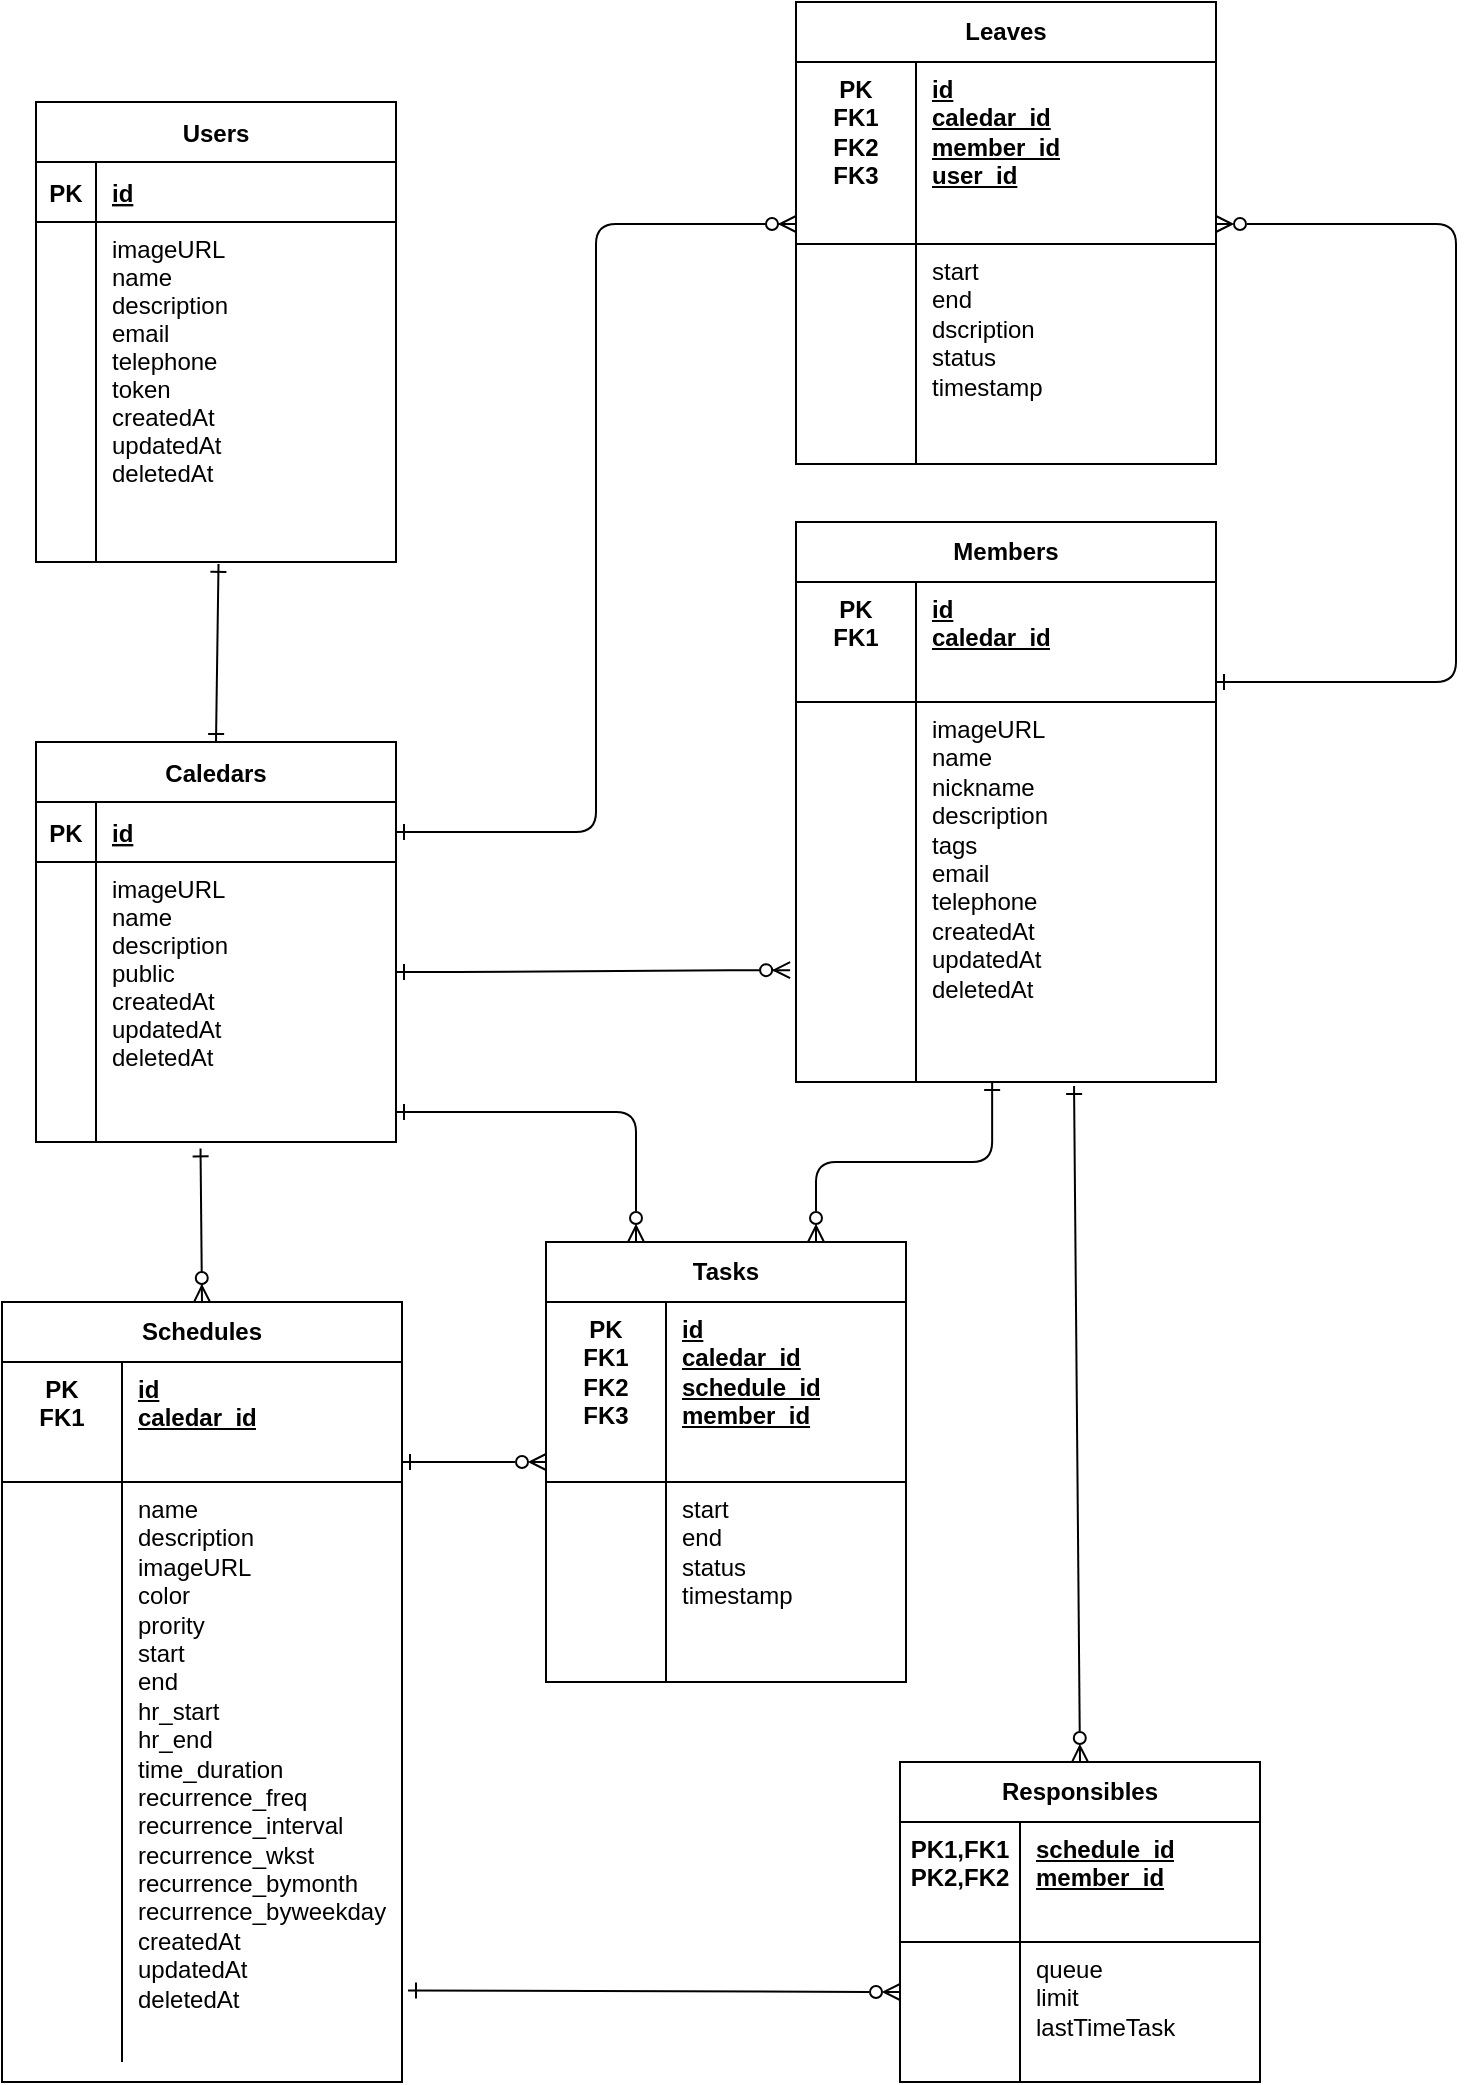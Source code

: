 <mxfile version="24.6.5" type="github">
  <diagram id="R2lEEEUBdFMjLlhIrx00" name="Page-1">
    <mxGraphModel dx="1147" dy="630" grid="1" gridSize="10" guides="1" tooltips="1" connect="1" arrows="1" fold="1" page="1" pageScale="1" pageWidth="850" pageHeight="1100" math="0" shadow="0" extFonts="Permanent Marker^https://fonts.googleapis.com/css?family=Permanent+Marker">
      <root>
        <mxCell id="0" />
        <mxCell id="1" parent="0" />
        <mxCell id="C-vyLk0tnHw3VtMMgP7b-2" value="Users" style="shape=table;startSize=30;container=1;collapsible=1;childLayout=tableLayout;fixedRows=1;rowLines=0;fontStyle=1;align=center;resizeLast=1;" parent="1" vertex="1">
          <mxGeometry x="80" y="61" width="180" height="230" as="geometry" />
        </mxCell>
        <mxCell id="C-vyLk0tnHw3VtMMgP7b-3" value="" style="shape=partialRectangle;collapsible=0;dropTarget=0;pointerEvents=0;fillColor=none;points=[[0,0.5],[1,0.5]];portConstraint=eastwest;top=0;left=0;right=0;bottom=1;" parent="C-vyLk0tnHw3VtMMgP7b-2" vertex="1">
          <mxGeometry y="30" width="180" height="30" as="geometry" />
        </mxCell>
        <mxCell id="C-vyLk0tnHw3VtMMgP7b-4" value="PK" style="shape=partialRectangle;overflow=hidden;connectable=0;fillColor=none;top=0;left=0;bottom=0;right=0;fontStyle=1;" parent="C-vyLk0tnHw3VtMMgP7b-3" vertex="1">
          <mxGeometry width="30" height="30" as="geometry">
            <mxRectangle width="30" height="30" as="alternateBounds" />
          </mxGeometry>
        </mxCell>
        <mxCell id="C-vyLk0tnHw3VtMMgP7b-5" value="id" style="shape=partialRectangle;overflow=hidden;connectable=0;fillColor=none;top=0;left=0;bottom=0;right=0;align=left;spacingLeft=6;fontStyle=5;" parent="C-vyLk0tnHw3VtMMgP7b-3" vertex="1">
          <mxGeometry x="30" width="150" height="30" as="geometry">
            <mxRectangle width="150" height="30" as="alternateBounds" />
          </mxGeometry>
        </mxCell>
        <mxCell id="C-vyLk0tnHw3VtMMgP7b-6" value="" style="shape=partialRectangle;collapsible=0;dropTarget=0;pointerEvents=0;fillColor=none;points=[[0,0.5],[1,0.5]];portConstraint=eastwest;top=0;left=0;right=0;bottom=0;" parent="C-vyLk0tnHw3VtMMgP7b-2" vertex="1">
          <mxGeometry y="60" width="180" height="140" as="geometry" />
        </mxCell>
        <mxCell id="C-vyLk0tnHw3VtMMgP7b-7" value="" style="shape=partialRectangle;overflow=hidden;connectable=0;fillColor=none;top=0;left=0;bottom=0;right=0;" parent="C-vyLk0tnHw3VtMMgP7b-6" vertex="1">
          <mxGeometry width="30" height="140" as="geometry">
            <mxRectangle width="30" height="140" as="alternateBounds" />
          </mxGeometry>
        </mxCell>
        <mxCell id="C-vyLk0tnHw3VtMMgP7b-8" value="imageURL&#xa;name&#xa;description&#xa;email&#xa;telephone&#xa;token&#xa;createdAt&#xa;updatedAt&#xa;deletedAt" style="shape=partialRectangle;overflow=hidden;connectable=0;fillColor=none;top=0;left=0;bottom=0;right=0;align=left;spacingLeft=6;verticalAlign=top;" parent="C-vyLk0tnHw3VtMMgP7b-6" vertex="1">
          <mxGeometry x="30" width="150" height="140" as="geometry">
            <mxRectangle width="150" height="140" as="alternateBounds" />
          </mxGeometry>
        </mxCell>
        <mxCell id="C-vyLk0tnHw3VtMMgP7b-9" value="" style="shape=partialRectangle;collapsible=0;dropTarget=0;pointerEvents=0;fillColor=none;points=[[0,0.5],[1,0.5]];portConstraint=eastwest;top=0;left=0;right=0;bottom=0;" parent="C-vyLk0tnHw3VtMMgP7b-2" vertex="1">
          <mxGeometry y="200" width="180" height="30" as="geometry" />
        </mxCell>
        <mxCell id="C-vyLk0tnHw3VtMMgP7b-10" value="" style="shape=partialRectangle;overflow=hidden;connectable=0;fillColor=none;top=0;left=0;bottom=0;right=0;" parent="C-vyLk0tnHw3VtMMgP7b-9" vertex="1">
          <mxGeometry width="30" height="30" as="geometry">
            <mxRectangle width="30" height="30" as="alternateBounds" />
          </mxGeometry>
        </mxCell>
        <mxCell id="C-vyLk0tnHw3VtMMgP7b-11" value="" style="shape=partialRectangle;overflow=hidden;connectable=0;fillColor=none;top=0;left=0;bottom=0;right=0;align=left;spacingLeft=6;" parent="C-vyLk0tnHw3VtMMgP7b-9" vertex="1">
          <mxGeometry x="30" width="150" height="30" as="geometry">
            <mxRectangle width="150" height="30" as="alternateBounds" />
          </mxGeometry>
        </mxCell>
        <mxCell id="yWt8bWclCdBIX1lsbMuS-52" value="Caledars" style="shape=table;startSize=30;container=1;collapsible=1;childLayout=tableLayout;fixedRows=1;rowLines=0;fontStyle=1;align=center;resizeLast=1;" vertex="1" parent="1">
          <mxGeometry x="80" y="381" width="180" height="200" as="geometry" />
        </mxCell>
        <mxCell id="yWt8bWclCdBIX1lsbMuS-53" value="" style="shape=partialRectangle;collapsible=0;dropTarget=0;pointerEvents=0;fillColor=none;points=[[0,0.5],[1,0.5]];portConstraint=eastwest;top=0;left=0;right=0;bottom=1;" vertex="1" parent="yWt8bWclCdBIX1lsbMuS-52">
          <mxGeometry y="30" width="180" height="30" as="geometry" />
        </mxCell>
        <mxCell id="yWt8bWclCdBIX1lsbMuS-54" value="PK" style="shape=partialRectangle;overflow=hidden;connectable=0;fillColor=none;top=0;left=0;bottom=0;right=0;fontStyle=1;" vertex="1" parent="yWt8bWclCdBIX1lsbMuS-53">
          <mxGeometry width="30" height="30" as="geometry">
            <mxRectangle width="30" height="30" as="alternateBounds" />
          </mxGeometry>
        </mxCell>
        <mxCell id="yWt8bWclCdBIX1lsbMuS-55" value="id" style="shape=partialRectangle;overflow=hidden;connectable=0;fillColor=none;top=0;left=0;bottom=0;right=0;align=left;spacingLeft=6;fontStyle=5;" vertex="1" parent="yWt8bWclCdBIX1lsbMuS-53">
          <mxGeometry x="30" width="150" height="30" as="geometry">
            <mxRectangle width="150" height="30" as="alternateBounds" />
          </mxGeometry>
        </mxCell>
        <mxCell id="yWt8bWclCdBIX1lsbMuS-56" value="" style="shape=partialRectangle;collapsible=0;dropTarget=0;pointerEvents=0;fillColor=none;points=[[0,0.5],[1,0.5]];portConstraint=eastwest;top=0;left=0;right=0;bottom=0;" vertex="1" parent="yWt8bWclCdBIX1lsbMuS-52">
          <mxGeometry y="60" width="180" height="110" as="geometry" />
        </mxCell>
        <mxCell id="yWt8bWclCdBIX1lsbMuS-57" value="" style="shape=partialRectangle;overflow=hidden;connectable=0;fillColor=none;top=0;left=0;bottom=0;right=0;" vertex="1" parent="yWt8bWclCdBIX1lsbMuS-56">
          <mxGeometry width="30" height="110" as="geometry">
            <mxRectangle width="30" height="110" as="alternateBounds" />
          </mxGeometry>
        </mxCell>
        <mxCell id="yWt8bWclCdBIX1lsbMuS-58" value="imageURL&#xa;name&#xa;description&#xa;public&#xa;createdAt&#xa;updatedAt&#xa;deletedAt" style="shape=partialRectangle;overflow=hidden;connectable=0;fillColor=none;top=0;left=0;bottom=0;right=0;align=left;spacingLeft=6;verticalAlign=top;" vertex="1" parent="yWt8bWclCdBIX1lsbMuS-56">
          <mxGeometry x="30" width="150" height="110" as="geometry">
            <mxRectangle width="150" height="110" as="alternateBounds" />
          </mxGeometry>
        </mxCell>
        <mxCell id="yWt8bWclCdBIX1lsbMuS-59" value="" style="shape=partialRectangle;collapsible=0;dropTarget=0;pointerEvents=0;fillColor=none;points=[[0,0.5],[1,0.5]];portConstraint=eastwest;top=0;left=0;right=0;bottom=0;" vertex="1" parent="yWt8bWclCdBIX1lsbMuS-52">
          <mxGeometry y="170" width="180" height="30" as="geometry" />
        </mxCell>
        <mxCell id="yWt8bWclCdBIX1lsbMuS-60" value="" style="shape=partialRectangle;overflow=hidden;connectable=0;fillColor=none;top=0;left=0;bottom=0;right=0;" vertex="1" parent="yWt8bWclCdBIX1lsbMuS-59">
          <mxGeometry width="30" height="30" as="geometry">
            <mxRectangle width="30" height="30" as="alternateBounds" />
          </mxGeometry>
        </mxCell>
        <mxCell id="yWt8bWclCdBIX1lsbMuS-61" value="" style="shape=partialRectangle;overflow=hidden;connectable=0;fillColor=none;top=0;left=0;bottom=0;right=0;align=left;spacingLeft=6;" vertex="1" parent="yWt8bWclCdBIX1lsbMuS-59">
          <mxGeometry x="30" width="150" height="30" as="geometry">
            <mxRectangle width="150" height="30" as="alternateBounds" />
          </mxGeometry>
        </mxCell>
        <mxCell id="yWt8bWclCdBIX1lsbMuS-72" value="Members" style="shape=table;startSize=30;container=1;collapsible=1;childLayout=tableLayout;fixedRows=1;rowLines=0;fontStyle=1;align=center;resizeLast=1;html=1;whiteSpace=wrap;" vertex="1" parent="1">
          <mxGeometry x="460" y="271" width="210" height="280" as="geometry" />
        </mxCell>
        <mxCell id="yWt8bWclCdBIX1lsbMuS-73" value="" style="shape=tableRow;horizontal=0;startSize=0;swimlaneHead=0;swimlaneBody=0;fillColor=none;collapsible=0;dropTarget=0;points=[[0,0.5],[1,0.5]];portConstraint=eastwest;top=0;left=0;right=0;bottom=0;html=1;" vertex="1" parent="yWt8bWclCdBIX1lsbMuS-72">
          <mxGeometry y="30" width="210" height="40" as="geometry" />
        </mxCell>
        <mxCell id="yWt8bWclCdBIX1lsbMuS-74" value="PK&lt;div&gt;FK1&lt;/div&gt;" style="shape=partialRectangle;connectable=0;fillColor=none;top=0;left=0;bottom=0;right=0;fontStyle=1;overflow=hidden;html=1;whiteSpace=wrap;verticalAlign=top;" vertex="1" parent="yWt8bWclCdBIX1lsbMuS-73">
          <mxGeometry width="60" height="40" as="geometry">
            <mxRectangle width="60" height="40" as="alternateBounds" />
          </mxGeometry>
        </mxCell>
        <mxCell id="yWt8bWclCdBIX1lsbMuS-75" value="id&lt;div&gt;caledar_id&lt;/div&gt;" style="shape=partialRectangle;connectable=0;fillColor=none;top=0;left=0;bottom=0;right=0;align=left;spacingLeft=6;fontStyle=5;overflow=hidden;html=1;whiteSpace=wrap;verticalAlign=top;" vertex="1" parent="yWt8bWclCdBIX1lsbMuS-73">
          <mxGeometry x="60" width="150" height="40" as="geometry">
            <mxRectangle width="150" height="40" as="alternateBounds" />
          </mxGeometry>
        </mxCell>
        <mxCell id="yWt8bWclCdBIX1lsbMuS-76" value="" style="shape=tableRow;horizontal=0;startSize=0;swimlaneHead=0;swimlaneBody=0;fillColor=none;collapsible=0;dropTarget=0;points=[[0,0.5],[1,0.5]];portConstraint=eastwest;top=0;left=0;right=0;bottom=1;html=1;" vertex="1" parent="yWt8bWclCdBIX1lsbMuS-72">
          <mxGeometry y="70" width="210" height="20" as="geometry" />
        </mxCell>
        <mxCell id="yWt8bWclCdBIX1lsbMuS-77" value="" style="shape=partialRectangle;connectable=0;fillColor=none;top=0;left=0;bottom=0;right=0;fontStyle=1;overflow=hidden;html=1;whiteSpace=wrap;" vertex="1" parent="yWt8bWclCdBIX1lsbMuS-76">
          <mxGeometry width="60" height="20" as="geometry">
            <mxRectangle width="60" height="20" as="alternateBounds" />
          </mxGeometry>
        </mxCell>
        <mxCell id="yWt8bWclCdBIX1lsbMuS-78" value="" style="shape=partialRectangle;connectable=0;fillColor=none;top=0;left=0;bottom=0;right=0;align=left;spacingLeft=6;fontStyle=5;overflow=hidden;html=1;whiteSpace=wrap;" vertex="1" parent="yWt8bWclCdBIX1lsbMuS-76">
          <mxGeometry x="60" width="150" height="20" as="geometry">
            <mxRectangle width="150" height="20" as="alternateBounds" />
          </mxGeometry>
        </mxCell>
        <mxCell id="yWt8bWclCdBIX1lsbMuS-79" value="" style="shape=tableRow;horizontal=0;startSize=0;swimlaneHead=0;swimlaneBody=0;fillColor=none;collapsible=0;dropTarget=0;points=[[0,0.5],[1,0.5]];portConstraint=eastwest;top=0;left=0;right=0;bottom=0;html=1;" vertex="1" parent="yWt8bWclCdBIX1lsbMuS-72">
          <mxGeometry y="90" width="210" height="160" as="geometry" />
        </mxCell>
        <mxCell id="yWt8bWclCdBIX1lsbMuS-80" value="" style="shape=partialRectangle;connectable=0;fillColor=none;top=0;left=0;bottom=0;right=0;editable=1;overflow=hidden;html=1;whiteSpace=wrap;" vertex="1" parent="yWt8bWclCdBIX1lsbMuS-79">
          <mxGeometry width="60" height="160" as="geometry">
            <mxRectangle width="60" height="160" as="alternateBounds" />
          </mxGeometry>
        </mxCell>
        <mxCell id="yWt8bWclCdBIX1lsbMuS-81" value="imageURL&lt;br style=&quot;padding: 0px; margin: 0px;&quot;&gt;name&lt;div&gt;nickname&lt;br style=&quot;padding: 0px; margin: 0px;&quot;&gt;description&lt;/div&gt;&lt;div&gt;tags&lt;br style=&quot;padding: 0px; margin: 0px;&quot;&gt;email&lt;br style=&quot;padding: 0px; margin: 0px;&quot;&gt;telephone&lt;/div&gt;&lt;div&gt;&lt;span style=&quot;text-wrap-mode: nowrap;&quot;&gt;createdAt&lt;/span&gt;&lt;br style=&quot;padding: 0px; margin: 0px; text-wrap-mode: nowrap;&quot;&gt;&lt;span style=&quot;text-wrap-mode: nowrap;&quot;&gt;updatedAt&lt;/span&gt;&lt;br style=&quot;padding: 0px; margin: 0px; text-wrap-mode: nowrap;&quot;&gt;&lt;span style=&quot;text-wrap-mode: nowrap;&quot;&gt;deletedAt&lt;/span&gt;&lt;/div&gt;" style="shape=partialRectangle;connectable=0;fillColor=none;top=0;left=0;bottom=0;right=0;align=left;spacingLeft=6;overflow=hidden;html=1;whiteSpace=wrap;verticalAlign=top;" vertex="1" parent="yWt8bWclCdBIX1lsbMuS-79">
          <mxGeometry x="60" width="150" height="160" as="geometry">
            <mxRectangle width="150" height="160" as="alternateBounds" />
          </mxGeometry>
        </mxCell>
        <mxCell id="yWt8bWclCdBIX1lsbMuS-82" value="" style="shape=tableRow;horizontal=0;startSize=0;swimlaneHead=0;swimlaneBody=0;fillColor=none;collapsible=0;dropTarget=0;points=[[0,0.5],[1,0.5]];portConstraint=eastwest;top=0;left=0;right=0;bottom=0;html=1;" vertex="1" parent="yWt8bWclCdBIX1lsbMuS-72">
          <mxGeometry y="250" width="210" height="30" as="geometry" />
        </mxCell>
        <mxCell id="yWt8bWclCdBIX1lsbMuS-83" value="" style="shape=partialRectangle;connectable=0;fillColor=none;top=0;left=0;bottom=0;right=0;editable=1;overflow=hidden;html=1;whiteSpace=wrap;" vertex="1" parent="yWt8bWclCdBIX1lsbMuS-82">
          <mxGeometry width="60" height="30" as="geometry">
            <mxRectangle width="60" height="30" as="alternateBounds" />
          </mxGeometry>
        </mxCell>
        <mxCell id="yWt8bWclCdBIX1lsbMuS-84" value="" style="shape=partialRectangle;connectable=0;fillColor=none;top=0;left=0;bottom=0;right=0;align=left;spacingLeft=6;overflow=hidden;html=1;whiteSpace=wrap;" vertex="1" parent="yWt8bWclCdBIX1lsbMuS-82">
          <mxGeometry x="60" width="150" height="30" as="geometry">
            <mxRectangle width="150" height="30" as="alternateBounds" />
          </mxGeometry>
        </mxCell>
        <mxCell id="yWt8bWclCdBIX1lsbMuS-85" value="Leaves" style="shape=table;startSize=30;container=1;collapsible=1;childLayout=tableLayout;fixedRows=1;rowLines=0;fontStyle=1;align=center;resizeLast=1;html=1;whiteSpace=wrap;" vertex="1" parent="1">
          <mxGeometry x="460" y="11" width="210" height="231.0" as="geometry" />
        </mxCell>
        <mxCell id="yWt8bWclCdBIX1lsbMuS-86" value="" style="shape=tableRow;horizontal=0;startSize=0;swimlaneHead=0;swimlaneBody=0;fillColor=none;collapsible=0;dropTarget=0;points=[[0,0.5],[1,0.5]];portConstraint=eastwest;top=0;left=0;right=0;bottom=0;html=1;" vertex="1" parent="yWt8bWclCdBIX1lsbMuS-85">
          <mxGeometry y="30" width="210" height="71" as="geometry" />
        </mxCell>
        <mxCell id="yWt8bWclCdBIX1lsbMuS-87" value="PK&lt;div&gt;FK1&lt;/div&gt;&lt;div&gt;FK2&lt;/div&gt;&lt;div&gt;FK3&lt;/div&gt;" style="shape=partialRectangle;connectable=0;fillColor=none;top=0;left=0;bottom=0;right=0;fontStyle=1;overflow=hidden;html=1;whiteSpace=wrap;verticalAlign=top;" vertex="1" parent="yWt8bWclCdBIX1lsbMuS-86">
          <mxGeometry width="60" height="71" as="geometry">
            <mxRectangle width="60" height="71" as="alternateBounds" />
          </mxGeometry>
        </mxCell>
        <mxCell id="yWt8bWclCdBIX1lsbMuS-88" value="id&lt;div&gt;caledar_id&lt;/div&gt;&lt;div&gt;member_id&lt;/div&gt;&lt;div&gt;user_id&lt;/div&gt;" style="shape=partialRectangle;connectable=0;fillColor=none;top=0;left=0;bottom=0;right=0;align=left;spacingLeft=6;fontStyle=5;overflow=hidden;html=1;whiteSpace=wrap;verticalAlign=top;" vertex="1" parent="yWt8bWclCdBIX1lsbMuS-86">
          <mxGeometry x="60" width="150" height="71" as="geometry">
            <mxRectangle width="150" height="71" as="alternateBounds" />
          </mxGeometry>
        </mxCell>
        <mxCell id="yWt8bWclCdBIX1lsbMuS-89" value="" style="shape=tableRow;horizontal=0;startSize=0;swimlaneHead=0;swimlaneBody=0;fillColor=none;collapsible=0;dropTarget=0;points=[[0,0.5],[1,0.5]];portConstraint=eastwest;top=0;left=0;right=0;bottom=1;html=1;" vertex="1" parent="yWt8bWclCdBIX1lsbMuS-85">
          <mxGeometry y="101" width="210" height="20" as="geometry" />
        </mxCell>
        <mxCell id="yWt8bWclCdBIX1lsbMuS-90" value="" style="shape=partialRectangle;connectable=0;fillColor=none;top=0;left=0;bottom=0;right=0;fontStyle=1;overflow=hidden;html=1;whiteSpace=wrap;" vertex="1" parent="yWt8bWclCdBIX1lsbMuS-89">
          <mxGeometry width="60" height="20" as="geometry">
            <mxRectangle width="60" height="20" as="alternateBounds" />
          </mxGeometry>
        </mxCell>
        <mxCell id="yWt8bWclCdBIX1lsbMuS-91" value="" style="shape=partialRectangle;connectable=0;fillColor=none;top=0;left=0;bottom=0;right=0;align=left;spacingLeft=6;fontStyle=5;overflow=hidden;html=1;whiteSpace=wrap;" vertex="1" parent="yWt8bWclCdBIX1lsbMuS-89">
          <mxGeometry x="60" width="150" height="20" as="geometry">
            <mxRectangle width="150" height="20" as="alternateBounds" />
          </mxGeometry>
        </mxCell>
        <mxCell id="yWt8bWclCdBIX1lsbMuS-92" value="" style="shape=tableRow;horizontal=0;startSize=0;swimlaneHead=0;swimlaneBody=0;fillColor=none;collapsible=0;dropTarget=0;points=[[0,0.5],[1,0.5]];portConstraint=eastwest;top=0;left=0;right=0;bottom=0;html=1;" vertex="1" parent="yWt8bWclCdBIX1lsbMuS-85">
          <mxGeometry y="121" width="210" height="80" as="geometry" />
        </mxCell>
        <mxCell id="yWt8bWclCdBIX1lsbMuS-93" value="" style="shape=partialRectangle;connectable=0;fillColor=none;top=0;left=0;bottom=0;right=0;editable=1;overflow=hidden;html=1;whiteSpace=wrap;" vertex="1" parent="yWt8bWclCdBIX1lsbMuS-92">
          <mxGeometry width="60" height="80" as="geometry">
            <mxRectangle width="60" height="80" as="alternateBounds" />
          </mxGeometry>
        </mxCell>
        <mxCell id="yWt8bWclCdBIX1lsbMuS-94" value="start&lt;div&gt;end&lt;/div&gt;&lt;div&gt;dscription&lt;/div&gt;&lt;div&gt;status&lt;/div&gt;&lt;div&gt;timestamp&lt;/div&gt;" style="shape=partialRectangle;connectable=0;fillColor=none;top=0;left=0;bottom=0;right=0;align=left;spacingLeft=6;overflow=hidden;html=1;whiteSpace=wrap;verticalAlign=top;" vertex="1" parent="yWt8bWclCdBIX1lsbMuS-92">
          <mxGeometry x="60" width="150" height="80" as="geometry">
            <mxRectangle width="150" height="80" as="alternateBounds" />
          </mxGeometry>
        </mxCell>
        <mxCell id="yWt8bWclCdBIX1lsbMuS-95" value="" style="shape=tableRow;horizontal=0;startSize=0;swimlaneHead=0;swimlaneBody=0;fillColor=none;collapsible=0;dropTarget=0;points=[[0,0.5],[1,0.5]];portConstraint=eastwest;top=0;left=0;right=0;bottom=0;html=1;" vertex="1" parent="yWt8bWclCdBIX1lsbMuS-85">
          <mxGeometry y="201" width="210" height="30" as="geometry" />
        </mxCell>
        <mxCell id="yWt8bWclCdBIX1lsbMuS-96" value="" style="shape=partialRectangle;connectable=0;fillColor=none;top=0;left=0;bottom=0;right=0;editable=1;overflow=hidden;html=1;whiteSpace=wrap;" vertex="1" parent="yWt8bWclCdBIX1lsbMuS-95">
          <mxGeometry width="60" height="30" as="geometry">
            <mxRectangle width="60" height="30" as="alternateBounds" />
          </mxGeometry>
        </mxCell>
        <mxCell id="yWt8bWclCdBIX1lsbMuS-97" value="" style="shape=partialRectangle;connectable=0;fillColor=none;top=0;left=0;bottom=0;right=0;align=left;spacingLeft=6;overflow=hidden;html=1;whiteSpace=wrap;" vertex="1" parent="yWt8bWclCdBIX1lsbMuS-95">
          <mxGeometry x="60" width="150" height="30" as="geometry">
            <mxRectangle width="150" height="30" as="alternateBounds" />
          </mxGeometry>
        </mxCell>
        <mxCell id="yWt8bWclCdBIX1lsbMuS-98" value="Schedules" style="shape=table;startSize=30;container=1;collapsible=1;childLayout=tableLayout;fixedRows=1;rowLines=0;fontStyle=1;align=center;resizeLast=1;html=1;whiteSpace=wrap;" vertex="1" parent="1">
          <mxGeometry x="63" y="661" width="200" height="390" as="geometry" />
        </mxCell>
        <mxCell id="yWt8bWclCdBIX1lsbMuS-99" value="" style="shape=tableRow;horizontal=0;startSize=0;swimlaneHead=0;swimlaneBody=0;fillColor=none;collapsible=0;dropTarget=0;points=[[0,0.5],[1,0.5]];portConstraint=eastwest;top=0;left=0;right=0;bottom=0;html=1;" vertex="1" parent="yWt8bWclCdBIX1lsbMuS-98">
          <mxGeometry y="30" width="200" height="40" as="geometry" />
        </mxCell>
        <mxCell id="yWt8bWclCdBIX1lsbMuS-100" value="PK&lt;div&gt;FK1&lt;/div&gt;" style="shape=partialRectangle;connectable=0;fillColor=none;top=0;left=0;bottom=0;right=0;fontStyle=1;overflow=hidden;html=1;whiteSpace=wrap;verticalAlign=top;" vertex="1" parent="yWt8bWclCdBIX1lsbMuS-99">
          <mxGeometry width="60" height="40" as="geometry">
            <mxRectangle width="60" height="40" as="alternateBounds" />
          </mxGeometry>
        </mxCell>
        <mxCell id="yWt8bWclCdBIX1lsbMuS-101" value="id&lt;div&gt;caledar_id&lt;/div&gt;" style="shape=partialRectangle;connectable=0;fillColor=none;top=0;left=0;bottom=0;right=0;align=left;spacingLeft=6;fontStyle=5;overflow=hidden;html=1;whiteSpace=wrap;verticalAlign=top;" vertex="1" parent="yWt8bWclCdBIX1lsbMuS-99">
          <mxGeometry x="60" width="140" height="40" as="geometry">
            <mxRectangle width="140" height="40" as="alternateBounds" />
          </mxGeometry>
        </mxCell>
        <mxCell id="yWt8bWclCdBIX1lsbMuS-102" value="" style="shape=tableRow;horizontal=0;startSize=0;swimlaneHead=0;swimlaneBody=0;fillColor=none;collapsible=0;dropTarget=0;points=[[0,0.5],[1,0.5]];portConstraint=eastwest;top=0;left=0;right=0;bottom=1;html=1;" vertex="1" parent="yWt8bWclCdBIX1lsbMuS-98">
          <mxGeometry y="70" width="200" height="20" as="geometry" />
        </mxCell>
        <mxCell id="yWt8bWclCdBIX1lsbMuS-103" value="" style="shape=partialRectangle;connectable=0;fillColor=none;top=0;left=0;bottom=0;right=0;fontStyle=1;overflow=hidden;html=1;whiteSpace=wrap;" vertex="1" parent="yWt8bWclCdBIX1lsbMuS-102">
          <mxGeometry width="60" height="20" as="geometry">
            <mxRectangle width="60" height="20" as="alternateBounds" />
          </mxGeometry>
        </mxCell>
        <mxCell id="yWt8bWclCdBIX1lsbMuS-104" value="" style="shape=partialRectangle;connectable=0;fillColor=none;top=0;left=0;bottom=0;right=0;align=left;spacingLeft=6;fontStyle=5;overflow=hidden;html=1;whiteSpace=wrap;" vertex="1" parent="yWt8bWclCdBIX1lsbMuS-102">
          <mxGeometry x="60" width="140" height="20" as="geometry">
            <mxRectangle width="140" height="20" as="alternateBounds" />
          </mxGeometry>
        </mxCell>
        <mxCell id="yWt8bWclCdBIX1lsbMuS-105" value="" style="shape=tableRow;horizontal=0;startSize=0;swimlaneHead=0;swimlaneBody=0;fillColor=none;collapsible=0;dropTarget=0;points=[[0,0.5],[1,0.5]];portConstraint=eastwest;top=0;left=0;right=0;bottom=0;html=1;" vertex="1" parent="yWt8bWclCdBIX1lsbMuS-98">
          <mxGeometry y="90" width="200" height="260" as="geometry" />
        </mxCell>
        <mxCell id="yWt8bWclCdBIX1lsbMuS-106" value="" style="shape=partialRectangle;connectable=0;fillColor=none;top=0;left=0;bottom=0;right=0;editable=1;overflow=hidden;html=1;whiteSpace=wrap;" vertex="1" parent="yWt8bWclCdBIX1lsbMuS-105">
          <mxGeometry width="60" height="260" as="geometry">
            <mxRectangle width="60" height="260" as="alternateBounds" />
          </mxGeometry>
        </mxCell>
        <mxCell id="yWt8bWclCdBIX1lsbMuS-107" value="name&lt;div&gt;description&lt;/div&gt;&lt;div&gt;imageURL&lt;/div&gt;&lt;div&gt;color&lt;/div&gt;&lt;div&gt;prority&lt;/div&gt;&lt;div&gt;start&lt;/div&gt;&lt;div&gt;end&lt;/div&gt;&lt;div&gt;hr_start&lt;/div&gt;&lt;div&gt;hr_end&lt;/div&gt;&lt;div&gt;time_duration&lt;/div&gt;&lt;div&gt;recurrence_freq&lt;/div&gt;&lt;div&gt;recurrence_interval&lt;/div&gt;&lt;div&gt;recurrence_wkst&lt;/div&gt;&lt;div&gt;recurrence_bymonth&lt;/div&gt;&lt;div&gt;recurrence_byweekday&lt;/div&gt;&lt;div&gt;&lt;span style=&quot;text-wrap-mode: nowrap;&quot;&gt;createdAt&lt;/span&gt;&lt;br style=&quot;padding: 0px; margin: 0px; text-wrap-mode: nowrap;&quot;&gt;&lt;span style=&quot;text-wrap-mode: nowrap;&quot;&gt;updatedAt&lt;/span&gt;&lt;br style=&quot;padding: 0px; margin: 0px; text-wrap-mode: nowrap;&quot;&gt;&lt;span style=&quot;text-wrap-mode: nowrap;&quot;&gt;deletedAt&lt;/span&gt;&lt;/div&gt;" style="shape=partialRectangle;connectable=0;fillColor=none;top=0;left=0;bottom=0;right=0;align=left;spacingLeft=6;overflow=hidden;html=1;whiteSpace=wrap;verticalAlign=top;" vertex="1" parent="yWt8bWclCdBIX1lsbMuS-105">
          <mxGeometry x="60" width="140" height="260" as="geometry">
            <mxRectangle width="140" height="260" as="alternateBounds" />
          </mxGeometry>
        </mxCell>
        <mxCell id="yWt8bWclCdBIX1lsbMuS-108" value="" style="shape=tableRow;horizontal=0;startSize=0;swimlaneHead=0;swimlaneBody=0;fillColor=none;collapsible=0;dropTarget=0;points=[[0,0.5],[1,0.5]];portConstraint=eastwest;top=0;left=0;right=0;bottom=0;html=1;" vertex="1" parent="yWt8bWclCdBIX1lsbMuS-98">
          <mxGeometry y="350" width="200" height="30" as="geometry" />
        </mxCell>
        <mxCell id="yWt8bWclCdBIX1lsbMuS-109" value="" style="shape=partialRectangle;connectable=0;fillColor=none;top=0;left=0;bottom=0;right=0;editable=1;overflow=hidden;html=1;whiteSpace=wrap;" vertex="1" parent="yWt8bWclCdBIX1lsbMuS-108">
          <mxGeometry width="60" height="30" as="geometry">
            <mxRectangle width="60" height="30" as="alternateBounds" />
          </mxGeometry>
        </mxCell>
        <mxCell id="yWt8bWclCdBIX1lsbMuS-110" value="" style="shape=partialRectangle;connectable=0;fillColor=none;top=0;left=0;bottom=0;right=0;align=left;spacingLeft=6;overflow=hidden;html=1;whiteSpace=wrap;" vertex="1" parent="yWt8bWclCdBIX1lsbMuS-108">
          <mxGeometry x="60" width="140" height="30" as="geometry">
            <mxRectangle width="140" height="30" as="alternateBounds" />
          </mxGeometry>
        </mxCell>
        <mxCell id="yWt8bWclCdBIX1lsbMuS-159" style="edgeStyle=elbowEdgeStyle;rounded=1;orthogonalLoop=1;jettySize=auto;html=1;exitX=0.75;exitY=0;exitDx=0;exitDy=0;endArrow=ERone;endFill=0;startArrow=ERzeroToMany;startFill=0;elbow=vertical;entryX=0.467;entryY=1;entryDx=0;entryDy=0;entryPerimeter=0;" edge="1" parent="1" source="yWt8bWclCdBIX1lsbMuS-111" target="yWt8bWclCdBIX1lsbMuS-82">
          <mxGeometry relative="1" as="geometry">
            <mxPoint x="560" y="581" as="targetPoint" />
          </mxGeometry>
        </mxCell>
        <mxCell id="yWt8bWclCdBIX1lsbMuS-161" style="edgeStyle=orthogonalEdgeStyle;rounded=1;orthogonalLoop=1;jettySize=auto;html=1;exitX=0.25;exitY=0;exitDx=0;exitDy=0;entryX=1;entryY=0.5;entryDx=0;entryDy=0;curved=0;endArrow=ERone;endFill=0;startArrow=ERzeroToMany;startFill=0;" edge="1" parent="1" source="yWt8bWclCdBIX1lsbMuS-111" target="yWt8bWclCdBIX1lsbMuS-59">
          <mxGeometry relative="1" as="geometry" />
        </mxCell>
        <mxCell id="yWt8bWclCdBIX1lsbMuS-111" value="Tasks" style="shape=table;startSize=30;container=1;collapsible=1;childLayout=tableLayout;fixedRows=1;rowLines=0;fontStyle=1;align=center;resizeLast=1;html=1;whiteSpace=wrap;" vertex="1" parent="1">
          <mxGeometry x="335" y="631" width="180" height="220" as="geometry" />
        </mxCell>
        <mxCell id="yWt8bWclCdBIX1lsbMuS-112" value="" style="shape=tableRow;horizontal=0;startSize=0;swimlaneHead=0;swimlaneBody=0;fillColor=none;collapsible=0;dropTarget=0;points=[[0,0.5],[1,0.5]];portConstraint=eastwest;top=0;left=0;right=0;bottom=0;html=1;" vertex="1" parent="yWt8bWclCdBIX1lsbMuS-111">
          <mxGeometry y="30" width="180" height="70" as="geometry" />
        </mxCell>
        <mxCell id="yWt8bWclCdBIX1lsbMuS-113" value="PK&lt;div&gt;&lt;span style=&quot;background-color: initial;&quot;&gt;FK1&lt;/span&gt;&lt;/div&gt;&lt;div&gt;&lt;span style=&quot;background-color: initial;&quot;&gt;FK2&lt;/span&gt;&lt;/div&gt;&lt;div&gt;&lt;span style=&quot;background-color: initial;&quot;&gt;FK3&lt;/span&gt;&lt;/div&gt;" style="shape=partialRectangle;connectable=0;fillColor=none;top=0;left=0;bottom=0;right=0;fontStyle=1;overflow=hidden;html=1;whiteSpace=wrap;verticalAlign=top;" vertex="1" parent="yWt8bWclCdBIX1lsbMuS-112">
          <mxGeometry width="60" height="70" as="geometry">
            <mxRectangle width="60" height="70" as="alternateBounds" />
          </mxGeometry>
        </mxCell>
        <mxCell id="yWt8bWclCdBIX1lsbMuS-114" value="id&lt;div&gt;caledar_id&lt;/div&gt;&lt;div&gt;schedule_id&lt;/div&gt;&lt;div&gt;member_id&lt;/div&gt;" style="shape=partialRectangle;connectable=0;fillColor=none;top=0;left=0;bottom=0;right=0;align=left;spacingLeft=6;fontStyle=5;overflow=hidden;html=1;whiteSpace=wrap;verticalAlign=top;" vertex="1" parent="yWt8bWclCdBIX1lsbMuS-112">
          <mxGeometry x="60" width="120" height="70" as="geometry">
            <mxRectangle width="120" height="70" as="alternateBounds" />
          </mxGeometry>
        </mxCell>
        <mxCell id="yWt8bWclCdBIX1lsbMuS-115" value="" style="shape=tableRow;horizontal=0;startSize=0;swimlaneHead=0;swimlaneBody=0;fillColor=none;collapsible=0;dropTarget=0;points=[[0,0.5],[1,0.5]];portConstraint=eastwest;top=0;left=0;right=0;bottom=1;html=1;" vertex="1" parent="yWt8bWclCdBIX1lsbMuS-111">
          <mxGeometry y="100" width="180" height="20" as="geometry" />
        </mxCell>
        <mxCell id="yWt8bWclCdBIX1lsbMuS-116" value="" style="shape=partialRectangle;connectable=0;fillColor=none;top=0;left=0;bottom=0;right=0;fontStyle=1;overflow=hidden;html=1;whiteSpace=wrap;" vertex="1" parent="yWt8bWclCdBIX1lsbMuS-115">
          <mxGeometry width="60" height="20" as="geometry">
            <mxRectangle width="60" height="20" as="alternateBounds" />
          </mxGeometry>
        </mxCell>
        <mxCell id="yWt8bWclCdBIX1lsbMuS-117" value="" style="shape=partialRectangle;connectable=0;fillColor=none;top=0;left=0;bottom=0;right=0;align=left;spacingLeft=6;fontStyle=5;overflow=hidden;html=1;whiteSpace=wrap;" vertex="1" parent="yWt8bWclCdBIX1lsbMuS-115">
          <mxGeometry x="60" width="120" height="20" as="geometry">
            <mxRectangle width="120" height="20" as="alternateBounds" />
          </mxGeometry>
        </mxCell>
        <mxCell id="yWt8bWclCdBIX1lsbMuS-118" value="" style="shape=tableRow;horizontal=0;startSize=0;swimlaneHead=0;swimlaneBody=0;fillColor=none;collapsible=0;dropTarget=0;points=[[0,0.5],[1,0.5]];portConstraint=eastwest;top=0;left=0;right=0;bottom=0;html=1;" vertex="1" parent="yWt8bWclCdBIX1lsbMuS-111">
          <mxGeometry y="120" width="180" height="70" as="geometry" />
        </mxCell>
        <mxCell id="yWt8bWclCdBIX1lsbMuS-119" value="" style="shape=partialRectangle;connectable=0;fillColor=none;top=0;left=0;bottom=0;right=0;editable=1;overflow=hidden;html=1;whiteSpace=wrap;" vertex="1" parent="yWt8bWclCdBIX1lsbMuS-118">
          <mxGeometry width="60" height="70" as="geometry">
            <mxRectangle width="60" height="70" as="alternateBounds" />
          </mxGeometry>
        </mxCell>
        <mxCell id="yWt8bWclCdBIX1lsbMuS-120" value="start&lt;div&gt;end&lt;/div&gt;&lt;div&gt;status&lt;/div&gt;&lt;div&gt;timestamp&lt;/div&gt;" style="shape=partialRectangle;connectable=0;fillColor=none;top=0;left=0;bottom=0;right=0;align=left;spacingLeft=6;overflow=hidden;html=1;whiteSpace=wrap;verticalAlign=top;" vertex="1" parent="yWt8bWclCdBIX1lsbMuS-118">
          <mxGeometry x="60" width="120" height="70" as="geometry">
            <mxRectangle width="120" height="70" as="alternateBounds" />
          </mxGeometry>
        </mxCell>
        <mxCell id="yWt8bWclCdBIX1lsbMuS-121" value="" style="shape=tableRow;horizontal=0;startSize=0;swimlaneHead=0;swimlaneBody=0;fillColor=none;collapsible=0;dropTarget=0;points=[[0,0.5],[1,0.5]];portConstraint=eastwest;top=0;left=0;right=0;bottom=0;html=1;" vertex="1" parent="yWt8bWclCdBIX1lsbMuS-111">
          <mxGeometry y="190" width="180" height="30" as="geometry" />
        </mxCell>
        <mxCell id="yWt8bWclCdBIX1lsbMuS-122" value="" style="shape=partialRectangle;connectable=0;fillColor=none;top=0;left=0;bottom=0;right=0;editable=1;overflow=hidden;html=1;whiteSpace=wrap;" vertex="1" parent="yWt8bWclCdBIX1lsbMuS-121">
          <mxGeometry width="60" height="30" as="geometry">
            <mxRectangle width="60" height="30" as="alternateBounds" />
          </mxGeometry>
        </mxCell>
        <mxCell id="yWt8bWclCdBIX1lsbMuS-123" value="" style="shape=partialRectangle;connectable=0;fillColor=none;top=0;left=0;bottom=0;right=0;align=left;spacingLeft=6;overflow=hidden;html=1;whiteSpace=wrap;" vertex="1" parent="yWt8bWclCdBIX1lsbMuS-121">
          <mxGeometry x="60" width="120" height="30" as="geometry">
            <mxRectangle width="120" height="30" as="alternateBounds" />
          </mxGeometry>
        </mxCell>
        <mxCell id="yWt8bWclCdBIX1lsbMuS-138" value="" style="fontSize=12;html=1;endArrow=ERone;endFill=1;rounded=1;exitX=0.507;exitY=1.032;exitDx=0;exitDy=0;exitPerimeter=0;entryX=0.5;entryY=0;entryDx=0;entryDy=0;strokeColor=default;startArrow=ERone;startFill=0;" edge="1" parent="1" source="C-vyLk0tnHw3VtMMgP7b-9" target="yWt8bWclCdBIX1lsbMuS-52">
          <mxGeometry width="100" height="100" relative="1" as="geometry">
            <mxPoint x="350" y="231" as="sourcePoint" />
            <mxPoint x="450" y="131" as="targetPoint" />
          </mxGeometry>
        </mxCell>
        <mxCell id="yWt8bWclCdBIX1lsbMuS-139" value="" style="fontSize=12;html=1;endArrow=ERzeroToMany;endFill=1;rounded=0;exitX=0.457;exitY=1.107;exitDx=0;exitDy=0;exitPerimeter=0;entryX=0.5;entryY=0;entryDx=0;entryDy=0;curved=1;startArrow=ERone;startFill=0;" edge="1" parent="1" source="yWt8bWclCdBIX1lsbMuS-59" target="yWt8bWclCdBIX1lsbMuS-98">
          <mxGeometry width="100" height="100" relative="1" as="geometry">
            <mxPoint x="290" y="491" as="sourcePoint" />
            <mxPoint x="390" y="391" as="targetPoint" />
          </mxGeometry>
        </mxCell>
        <mxCell id="yWt8bWclCdBIX1lsbMuS-141" value="" style="fontSize=12;html=1;endArrow=ERzeroToMany;endFill=1;rounded=1;exitX=1;exitY=0.5;exitDx=0;exitDy=0;entryX=0;entryY=0.5;entryDx=0;entryDy=0;startArrow=ERone;startFill=0;edgeStyle=elbowEdgeStyle;curved=0;" edge="1" parent="1" source="yWt8bWclCdBIX1lsbMuS-53" target="yWt8bWclCdBIX1lsbMuS-89">
          <mxGeometry width="100" height="100" relative="1" as="geometry">
            <mxPoint x="410" y="491" as="sourcePoint" />
            <mxPoint x="350" y="341" as="targetPoint" />
          </mxGeometry>
        </mxCell>
        <mxCell id="yWt8bWclCdBIX1lsbMuS-142" value="" style="edgeStyle=entityRelationEdgeStyle;fontSize=12;html=1;endArrow=ERzeroToMany;endFill=1;rounded=0;entryX=-0.014;entryY=0.838;entryDx=0;entryDy=0;exitX=1;exitY=0.5;exitDx=0;exitDy=0;startArrow=ERone;startFill=0;entryPerimeter=0;" edge="1" parent="1" source="yWt8bWclCdBIX1lsbMuS-56" target="yWt8bWclCdBIX1lsbMuS-79">
          <mxGeometry width="100" height="100" relative="1" as="geometry">
            <mxPoint x="290" y="591" as="sourcePoint" />
            <mxPoint x="390" y="491" as="targetPoint" />
            <Array as="points">
              <mxPoint x="500" y="651" />
            </Array>
          </mxGeometry>
        </mxCell>
        <mxCell id="yWt8bWclCdBIX1lsbMuS-144" value="Responsibles" style="shape=table;startSize=30;container=1;collapsible=1;childLayout=tableLayout;fixedRows=1;rowLines=0;fontStyle=1;align=center;resizeLast=1;html=1;whiteSpace=wrap;" vertex="1" parent="1">
          <mxGeometry x="512" y="891" width="180" height="160" as="geometry" />
        </mxCell>
        <mxCell id="yWt8bWclCdBIX1lsbMuS-145" value="" style="shape=tableRow;horizontal=0;startSize=0;swimlaneHead=0;swimlaneBody=0;fillColor=none;collapsible=0;dropTarget=0;points=[[0,0.5],[1,0.5]];portConstraint=eastwest;top=0;left=0;right=0;bottom=0;html=1;" vertex="1" parent="yWt8bWclCdBIX1lsbMuS-144">
          <mxGeometry y="30" width="180" height="40" as="geometry" />
        </mxCell>
        <mxCell id="yWt8bWclCdBIX1lsbMuS-146" value="PK1,FK1&lt;div&gt;&lt;span style=&quot;background-color: initial;&quot;&gt;PK2,FK2&lt;/span&gt;&lt;/div&gt;" style="shape=partialRectangle;connectable=0;fillColor=none;top=0;left=0;bottom=0;right=0;fontStyle=1;overflow=hidden;html=1;whiteSpace=wrap;verticalAlign=top;" vertex="1" parent="yWt8bWclCdBIX1lsbMuS-145">
          <mxGeometry width="60" height="40" as="geometry">
            <mxRectangle width="60" height="40" as="alternateBounds" />
          </mxGeometry>
        </mxCell>
        <mxCell id="yWt8bWclCdBIX1lsbMuS-147" value="schedule_id&lt;div&gt;member_id&lt;/div&gt;" style="shape=partialRectangle;connectable=0;fillColor=none;top=0;left=0;bottom=0;right=0;align=left;spacingLeft=6;fontStyle=5;overflow=hidden;html=1;whiteSpace=wrap;verticalAlign=top;" vertex="1" parent="yWt8bWclCdBIX1lsbMuS-145">
          <mxGeometry x="60" width="120" height="40" as="geometry">
            <mxRectangle width="120" height="40" as="alternateBounds" />
          </mxGeometry>
        </mxCell>
        <mxCell id="yWt8bWclCdBIX1lsbMuS-148" value="" style="shape=tableRow;horizontal=0;startSize=0;swimlaneHead=0;swimlaneBody=0;fillColor=none;collapsible=0;dropTarget=0;points=[[0,0.5],[1,0.5]];portConstraint=eastwest;top=0;left=0;right=0;bottom=1;html=1;" vertex="1" parent="yWt8bWclCdBIX1lsbMuS-144">
          <mxGeometry y="70" width="180" height="20" as="geometry" />
        </mxCell>
        <mxCell id="yWt8bWclCdBIX1lsbMuS-149" value="" style="shape=partialRectangle;connectable=0;fillColor=none;top=0;left=0;bottom=0;right=0;fontStyle=1;overflow=hidden;html=1;whiteSpace=wrap;" vertex="1" parent="yWt8bWclCdBIX1lsbMuS-148">
          <mxGeometry width="60" height="20" as="geometry">
            <mxRectangle width="60" height="20" as="alternateBounds" />
          </mxGeometry>
        </mxCell>
        <mxCell id="yWt8bWclCdBIX1lsbMuS-150" value="" style="shape=partialRectangle;connectable=0;fillColor=none;top=0;left=0;bottom=0;right=0;align=left;spacingLeft=6;fontStyle=5;overflow=hidden;html=1;whiteSpace=wrap;" vertex="1" parent="yWt8bWclCdBIX1lsbMuS-148">
          <mxGeometry x="60" width="120" height="20" as="geometry">
            <mxRectangle width="120" height="20" as="alternateBounds" />
          </mxGeometry>
        </mxCell>
        <mxCell id="yWt8bWclCdBIX1lsbMuS-151" value="" style="shape=tableRow;horizontal=0;startSize=0;swimlaneHead=0;swimlaneBody=0;fillColor=none;collapsible=0;dropTarget=0;points=[[0,0.5],[1,0.5]];portConstraint=eastwest;top=0;left=0;right=0;bottom=0;html=1;" vertex="1" parent="yWt8bWclCdBIX1lsbMuS-144">
          <mxGeometry y="90" width="180" height="50" as="geometry" />
        </mxCell>
        <mxCell id="yWt8bWclCdBIX1lsbMuS-152" value="" style="shape=partialRectangle;connectable=0;fillColor=none;top=0;left=0;bottom=0;right=0;editable=1;overflow=hidden;html=1;whiteSpace=wrap;" vertex="1" parent="yWt8bWclCdBIX1lsbMuS-151">
          <mxGeometry width="60" height="50" as="geometry">
            <mxRectangle width="60" height="50" as="alternateBounds" />
          </mxGeometry>
        </mxCell>
        <mxCell id="yWt8bWclCdBIX1lsbMuS-153" value="queue&lt;br&gt;&lt;div&gt;limit&lt;br&gt;&lt;div&gt;lastTimeTask&lt;/div&gt;&lt;/div&gt;" style="shape=partialRectangle;connectable=0;fillColor=none;top=0;left=0;bottom=0;right=0;align=left;spacingLeft=6;overflow=hidden;html=1;whiteSpace=wrap;verticalAlign=top;" vertex="1" parent="yWt8bWclCdBIX1lsbMuS-151">
          <mxGeometry x="60" width="120" height="50" as="geometry">
            <mxRectangle width="120" height="50" as="alternateBounds" />
          </mxGeometry>
        </mxCell>
        <mxCell id="yWt8bWclCdBIX1lsbMuS-154" value="" style="shape=tableRow;horizontal=0;startSize=0;swimlaneHead=0;swimlaneBody=0;fillColor=none;collapsible=0;dropTarget=0;points=[[0,0.5],[1,0.5]];portConstraint=eastwest;top=0;left=0;right=0;bottom=0;html=1;" vertex="1" parent="yWt8bWclCdBIX1lsbMuS-144">
          <mxGeometry y="140" width="180" height="20" as="geometry" />
        </mxCell>
        <mxCell id="yWt8bWclCdBIX1lsbMuS-155" value="" style="shape=partialRectangle;connectable=0;fillColor=none;top=0;left=0;bottom=0;right=0;editable=1;overflow=hidden;html=1;whiteSpace=wrap;" vertex="1" parent="yWt8bWclCdBIX1lsbMuS-154">
          <mxGeometry width="60" height="20" as="geometry">
            <mxRectangle width="60" height="20" as="alternateBounds" />
          </mxGeometry>
        </mxCell>
        <mxCell id="yWt8bWclCdBIX1lsbMuS-156" value="" style="shape=partialRectangle;connectable=0;fillColor=none;top=0;left=0;bottom=0;right=0;align=left;spacingLeft=6;overflow=hidden;html=1;whiteSpace=wrap;" vertex="1" parent="yWt8bWclCdBIX1lsbMuS-154">
          <mxGeometry x="60" width="120" height="20" as="geometry">
            <mxRectangle width="120" height="20" as="alternateBounds" />
          </mxGeometry>
        </mxCell>
        <mxCell id="yWt8bWclCdBIX1lsbMuS-157" style="rounded=0;orthogonalLoop=1;jettySize=auto;html=1;exitX=0.5;exitY=0;exitDx=0;exitDy=0;entryX=0.662;entryY=1.067;entryDx=0;entryDy=0;entryPerimeter=0;endArrow=ERone;endFill=0;startArrow=ERzeroToMany;startFill=0;" edge="1" parent="1" source="yWt8bWclCdBIX1lsbMuS-144" target="yWt8bWclCdBIX1lsbMuS-82">
          <mxGeometry relative="1" as="geometry" />
        </mxCell>
        <mxCell id="yWt8bWclCdBIX1lsbMuS-158" style="rounded=0;orthogonalLoop=1;jettySize=auto;html=1;exitX=0;exitY=0.5;exitDx=0;exitDy=0;entryX=1.015;entryY=0.978;entryDx=0;entryDy=0;entryPerimeter=0;endArrow=ERone;endFill=0;startArrow=ERzeroToMany;startFill=0;" edge="1" parent="1" source="yWt8bWclCdBIX1lsbMuS-151" target="yWt8bWclCdBIX1lsbMuS-105">
          <mxGeometry relative="1" as="geometry" />
        </mxCell>
        <mxCell id="yWt8bWclCdBIX1lsbMuS-160" style="edgeStyle=orthogonalEdgeStyle;rounded=0;orthogonalLoop=1;jettySize=auto;html=1;exitX=0;exitY=0.5;exitDx=0;exitDy=0;entryX=1;entryY=0.5;entryDx=0;entryDy=0;endArrow=ERone;endFill=0;startArrow=ERzeroToMany;startFill=0;" edge="1" parent="1" source="yWt8bWclCdBIX1lsbMuS-115" target="yWt8bWclCdBIX1lsbMuS-102">
          <mxGeometry relative="1" as="geometry" />
        </mxCell>
        <mxCell id="yWt8bWclCdBIX1lsbMuS-162" style="edgeStyle=elbowEdgeStyle;rounded=1;orthogonalLoop=1;jettySize=auto;html=1;exitX=1;exitY=0.5;exitDx=0;exitDy=0;entryX=1;entryY=0.5;entryDx=0;entryDy=0;endArrow=ERzeroToMany;endFill=0;startArrow=ERone;startFill=0;" edge="1" parent="1" source="yWt8bWclCdBIX1lsbMuS-76" target="yWt8bWclCdBIX1lsbMuS-89">
          <mxGeometry relative="1" as="geometry">
            <Array as="points">
              <mxPoint x="790" y="261" />
            </Array>
          </mxGeometry>
        </mxCell>
      </root>
    </mxGraphModel>
  </diagram>
</mxfile>
